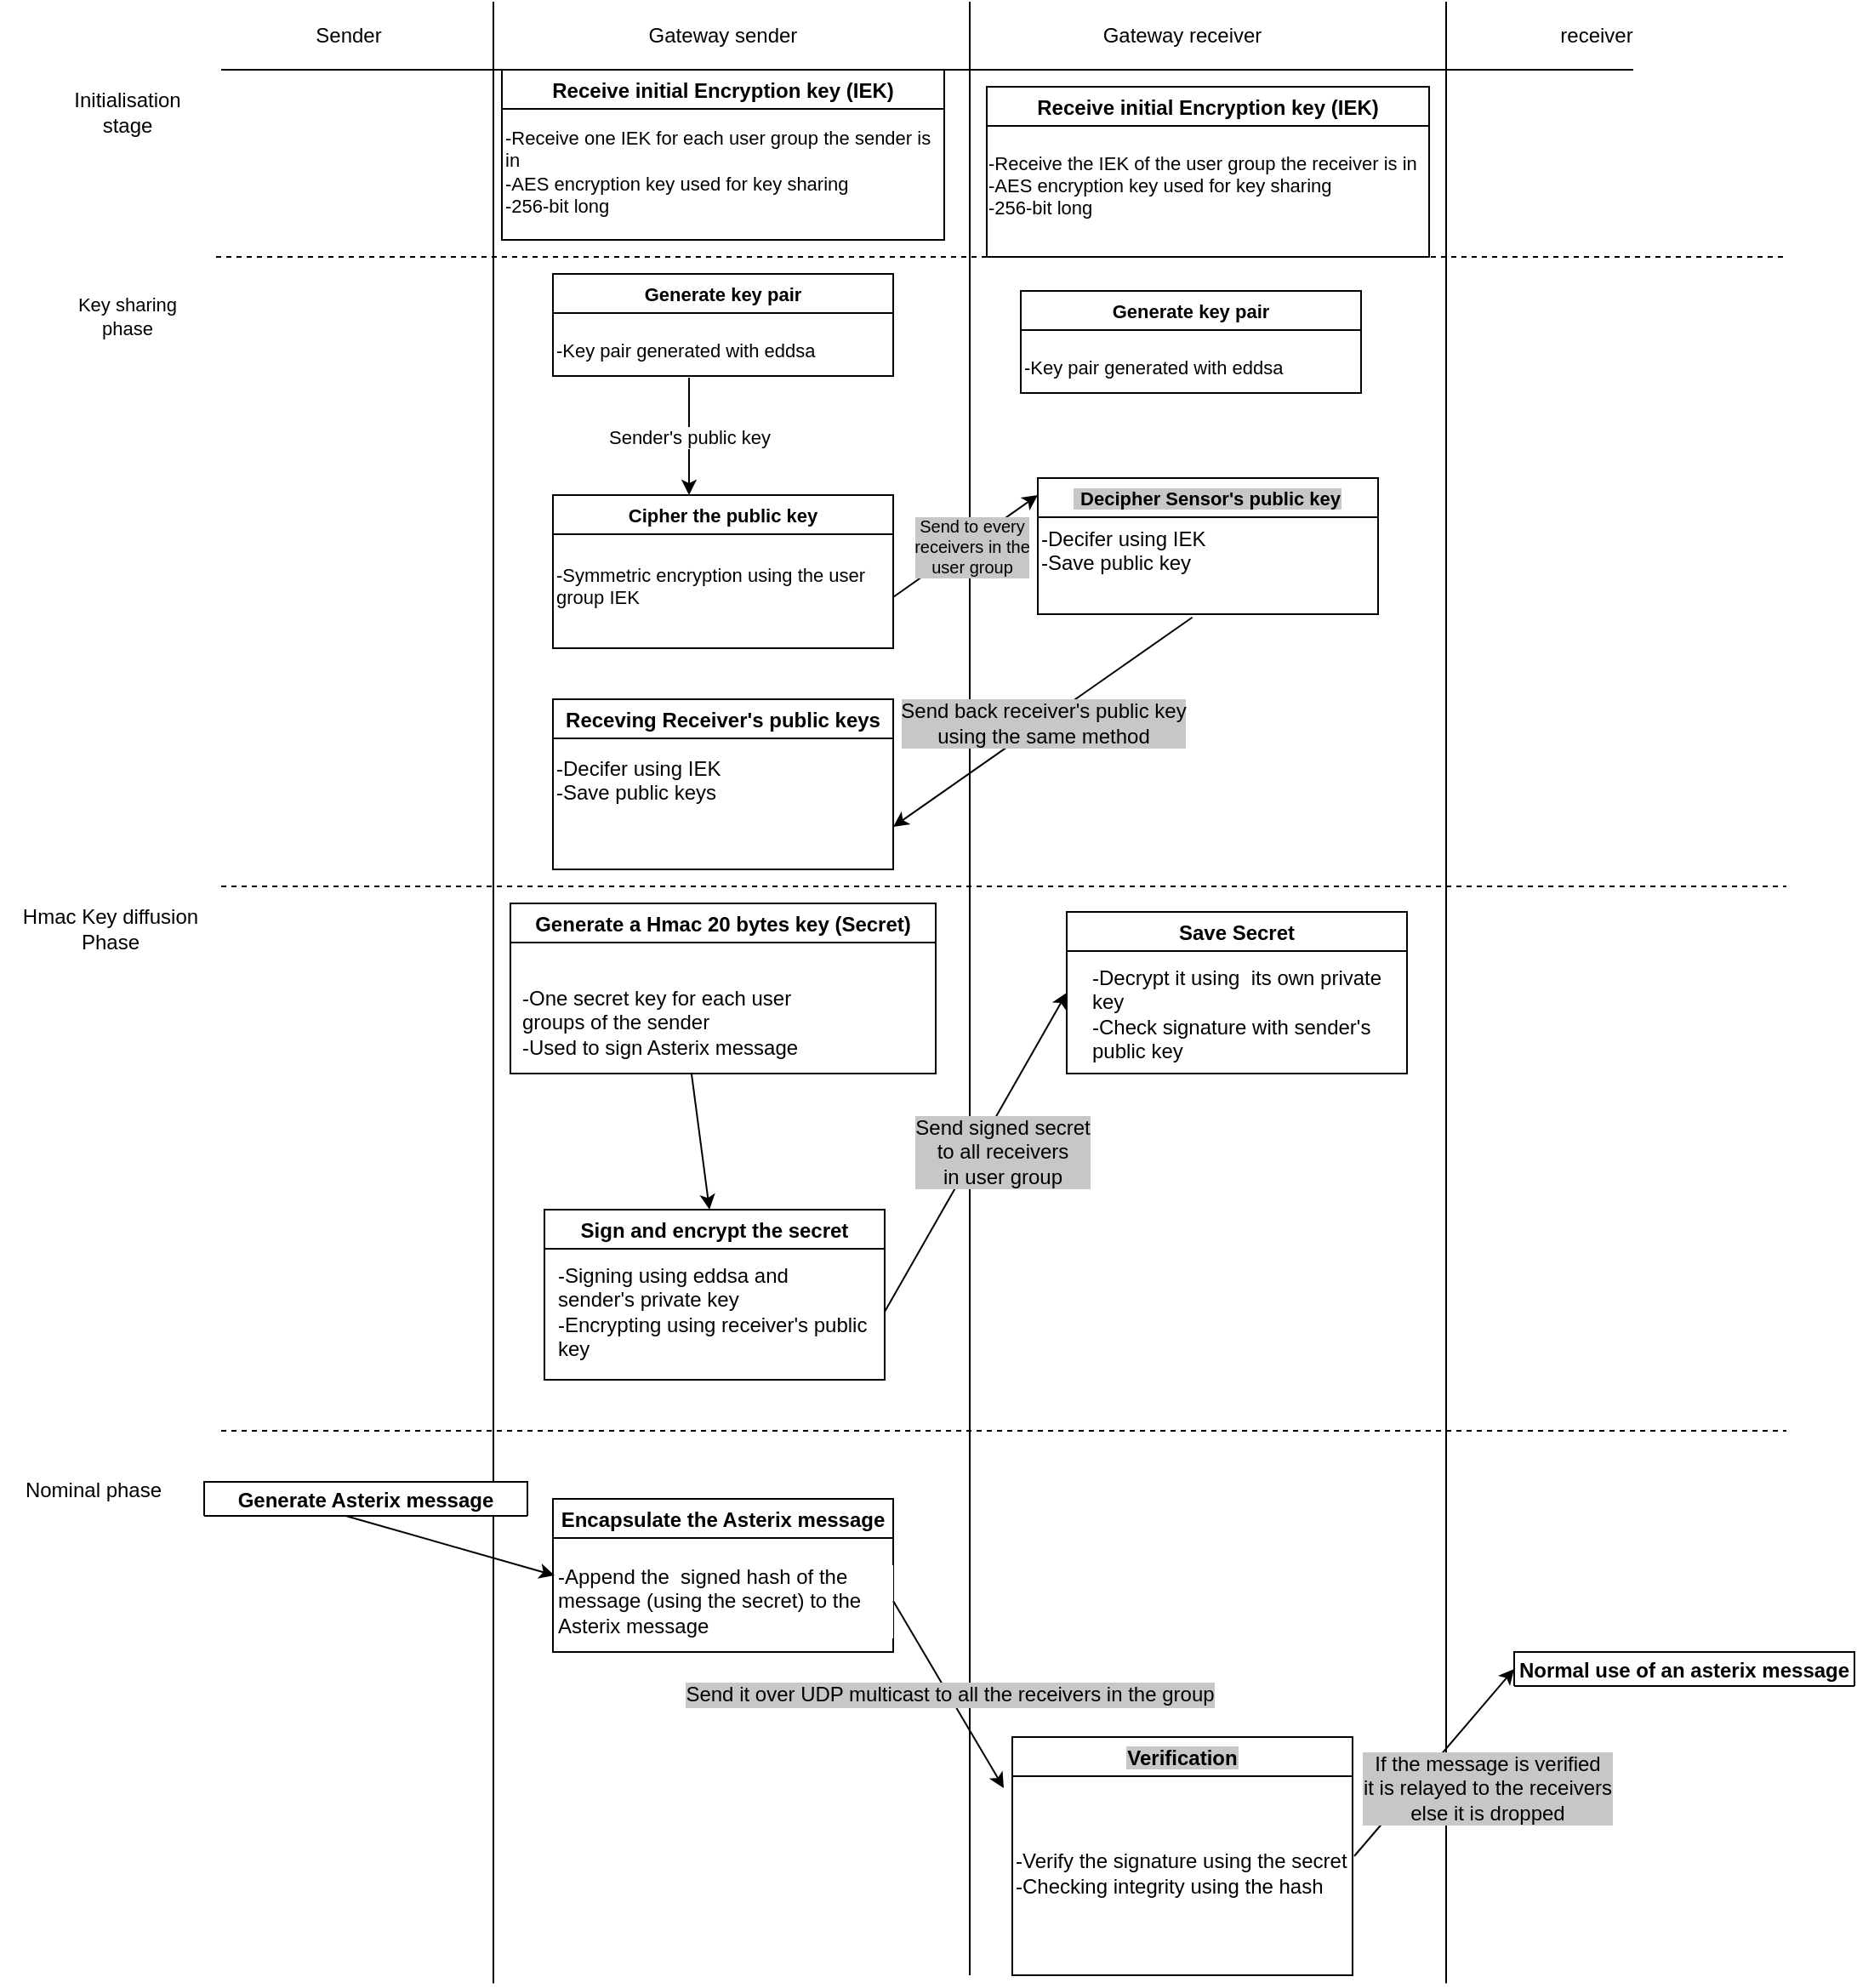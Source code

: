 <mxfile version="20.2.4"><diagram id="iCQ7XtG7sv-OnTq5nyMT" name="Page-1"><mxGraphModel dx="2048" dy="664" grid="1" gridSize="10" guides="1" tooltips="1" connect="1" arrows="1" fold="1" page="1" pageScale="1" pageWidth="827" pageHeight="1169" math="0" shadow="0"><root><mxCell id="0"/><mxCell id="1" parent="0"/><mxCell id="gn23tS8rWiOjm6b6Y2Bl-1" value="" style="endArrow=none;html=1;rounded=0;" edge="1" parent="1"><mxGeometry width="50" height="50" relative="1" as="geometry"><mxPoint x="160" y="1164.706" as="sourcePoint"/><mxPoint x="160" as="targetPoint"/></mxGeometry></mxCell><mxCell id="gn23tS8rWiOjm6b6Y2Bl-2" value="" style="endArrow=none;html=1;rounded=0;" edge="1" parent="1"><mxGeometry width="50" height="50" relative="1" as="geometry"><mxPoint x="440" y="1160" as="sourcePoint"/><mxPoint x="440" as="targetPoint"/></mxGeometry></mxCell><mxCell id="gn23tS8rWiOjm6b6Y2Bl-3" value="" style="endArrow=none;html=1;rounded=0;" edge="1" parent="1"><mxGeometry width="50" height="50" relative="1" as="geometry"><mxPoint x="720" y="1164.706" as="sourcePoint"/><mxPoint x="720" as="targetPoint"/></mxGeometry></mxCell><mxCell id="gn23tS8rWiOjm6b6Y2Bl-4" value="" style="endArrow=none;html=1;rounded=0;" edge="1" parent="1"><mxGeometry width="50" height="50" relative="1" as="geometry"><mxPoint y="40" as="sourcePoint"/><mxPoint x="830" y="40" as="targetPoint"/></mxGeometry></mxCell><mxCell id="gn23tS8rWiOjm6b6Y2Bl-5" value="Sender" style="text;html=1;strokeColor=none;fillColor=none;align=center;verticalAlign=middle;whiteSpace=wrap;rounded=0;" vertex="1" parent="1"><mxGeometry x="10" width="130" height="40" as="geometry"/></mxCell><mxCell id="gn23tS8rWiOjm6b6Y2Bl-6" value="Gateway sender" style="text;html=1;strokeColor=none;fillColor=none;align=center;verticalAlign=middle;whiteSpace=wrap;rounded=0;" vertex="1" parent="1"><mxGeometry x="230" width="130" height="40" as="geometry"/></mxCell><mxCell id="gn23tS8rWiOjm6b6Y2Bl-7" value="Gateway receiver" style="text;html=1;strokeColor=none;fillColor=none;align=center;verticalAlign=middle;whiteSpace=wrap;rounded=0;" vertex="1" parent="1"><mxGeometry x="500" width="130" height="40" as="geometry"/></mxCell><mxCell id="gn23tS8rWiOjm6b6Y2Bl-8" value="receiver" style="text;html=1;strokeColor=none;fillColor=none;align=center;verticalAlign=middle;whiteSpace=wrap;rounded=0;" vertex="1" parent="1"><mxGeometry x="697" width="223" height="40" as="geometry"/></mxCell><mxCell id="gn23tS8rWiOjm6b6Y2Bl-9" value="Initialisation stage" style="text;html=1;strokeColor=none;fillColor=none;align=center;verticalAlign=middle;whiteSpace=wrap;rounded=0;" vertex="1" parent="1"><mxGeometry x="-90" y="50" width="70" height="30" as="geometry"/></mxCell><mxCell id="gn23tS8rWiOjm6b6Y2Bl-10" value="" style="endArrow=none;dashed=1;html=1;rounded=0;" edge="1" parent="1"><mxGeometry width="50" height="50" relative="1" as="geometry"><mxPoint x="-3" y="150" as="sourcePoint"/><mxPoint x="920" y="150" as="targetPoint"/></mxGeometry></mxCell><mxCell id="gn23tS8rWiOjm6b6Y2Bl-11" value="Receive initial Encryption key (IEK)" style="swimlane;" vertex="1" parent="1"><mxGeometry x="165" y="40" width="260" height="100" as="geometry"/></mxCell><mxCell id="gn23tS8rWiOjm6b6Y2Bl-14" value="&lt;div style=&quot;font-size: 11px;&quot;&gt;&lt;font style=&quot;font-size: 11px;&quot;&gt;-Receive one IEK for each user group the sender is in&lt;/font&gt;&lt;/div&gt;&lt;div style=&quot;font-size: 11px;&quot;&gt;&lt;font style=&quot;font-size: 11px;&quot;&gt;-AES encryption key used for key sharing&lt;/font&gt;&lt;/div&gt;&lt;div style=&quot;font-size: 11px;&quot;&gt;&lt;font style=&quot;font-size: 11px;&quot;&gt;-256-bit long&lt;/font&gt;&lt;br&gt;&lt;/div&gt;" style="text;html=1;strokeColor=none;fillColor=none;align=left;verticalAlign=middle;whiteSpace=wrap;rounded=0;" vertex="1" parent="gn23tS8rWiOjm6b6Y2Bl-11"><mxGeometry y="30" width="260" height="60" as="geometry"/></mxCell><mxCell id="gn23tS8rWiOjm6b6Y2Bl-15" value="Receive initial Encryption key (IEK)" style="swimlane;" vertex="1" parent="1"><mxGeometry x="450" y="50" width="260" height="100" as="geometry"/></mxCell><mxCell id="gn23tS8rWiOjm6b6Y2Bl-16" value="&lt;div style=&quot;font-size: 11px;&quot;&gt;&lt;font style=&quot;font-size: 11px;&quot;&gt;-Receive the IEK of the user group the receiver is in&lt;/font&gt;&lt;/div&gt;&lt;div style=&quot;font-size: 11px;&quot;&gt;&lt;font style=&quot;font-size: 11px;&quot;&gt;-AES encryption key used for key sharing&lt;/font&gt;&lt;/div&gt;&lt;div style=&quot;font-size: 11px;&quot;&gt;&lt;font style=&quot;font-size: 11px;&quot;&gt;-256-bit long&lt;/font&gt;&lt;br&gt;&lt;/div&gt;" style="text;html=1;strokeColor=none;fillColor=none;align=left;verticalAlign=middle;whiteSpace=wrap;rounded=0;" vertex="1" parent="gn23tS8rWiOjm6b6Y2Bl-15"><mxGeometry x="-1" y="28" width="260" height="60" as="geometry"/></mxCell><mxCell id="gn23tS8rWiOjm6b6Y2Bl-18" value="&lt;div&gt;Key sharing&lt;br&gt;&lt;/div&gt;&lt;div&gt;phase&lt;br&gt;&lt;/div&gt;" style="text;html=1;strokeColor=none;fillColor=none;align=center;verticalAlign=middle;whiteSpace=wrap;rounded=0;fontSize=11;" vertex="1" parent="1"><mxGeometry x="-90" y="170" width="70" height="30" as="geometry"/></mxCell><mxCell id="gn23tS8rWiOjm6b6Y2Bl-26" value="Generate key pair" style="swimlane;fontSize=11;" vertex="1" parent="1"><mxGeometry x="195" y="160" width="200" height="60" as="geometry"/></mxCell><mxCell id="gn23tS8rWiOjm6b6Y2Bl-27" value="-Key pair generated with eddsa " style="text;html=1;strokeColor=none;fillColor=none;align=left;verticalAlign=middle;whiteSpace=wrap;rounded=0;fontSize=11;" vertex="1" parent="gn23tS8rWiOjm6b6Y2Bl-26"><mxGeometry y="30" width="200" height="30" as="geometry"/></mxCell><mxCell id="gn23tS8rWiOjm6b6Y2Bl-28" value="" style="endArrow=classic;html=1;rounded=0;fontSize=11;exitX=0.4;exitY=1.033;exitDx=0;exitDy=0;exitPerimeter=0;" edge="1" parent="1" source="gn23tS8rWiOjm6b6Y2Bl-27"><mxGeometry relative="1" as="geometry"><mxPoint x="280" y="310" as="sourcePoint"/><mxPoint x="275" y="290" as="targetPoint"/></mxGeometry></mxCell><mxCell id="gn23tS8rWiOjm6b6Y2Bl-29" value="Sender's public key" style="edgeLabel;resizable=0;html=1;align=center;verticalAlign=middle;fontSize=11;" connectable="0" vertex="1" parent="gn23tS8rWiOjm6b6Y2Bl-28"><mxGeometry relative="1" as="geometry"/></mxCell><mxCell id="gn23tS8rWiOjm6b6Y2Bl-30" value="Cipher the public key" style="swimlane;fontSize=11;" vertex="1" parent="1"><mxGeometry x="195" y="290" width="200" height="90" as="geometry"/></mxCell><mxCell id="gn23tS8rWiOjm6b6Y2Bl-31" value="&lt;div&gt;-Symmetric encryption using the user group IEK&lt;br&gt;&lt;/div&gt;&lt;div&gt;&lt;br&gt; &lt;/div&gt;" style="text;html=1;strokeColor=none;fillColor=none;align=left;verticalAlign=middle;whiteSpace=wrap;rounded=0;fontSize=11;" vertex="1" parent="gn23tS8rWiOjm6b6Y2Bl-30"><mxGeometry y="30" width="200" height="60" as="geometry"/></mxCell><mxCell id="gn23tS8rWiOjm6b6Y2Bl-37" value="" style="endArrow=classic;html=1;rounded=0;fontSize=11;exitX=1;exitY=0.5;exitDx=0;exitDy=0;entryX=0;entryY=0.5;entryDx=0;entryDy=0;" edge="1" parent="1" source="gn23tS8rWiOjm6b6Y2Bl-31"><mxGeometry relative="1" as="geometry"><mxPoint x="395" y="250" as="sourcePoint"/><mxPoint x="480" y="290" as="targetPoint"/></mxGeometry></mxCell><mxCell id="gn23tS8rWiOjm6b6Y2Bl-38" value="&lt;div style=&quot;font-size: 10px;&quot;&gt;&lt;font style=&quot;font-size: 10px;&quot;&gt;Send to every&lt;/font&gt;&lt;/div&gt;&lt;div style=&quot;font-size: 10px;&quot;&gt;&lt;font style=&quot;font-size: 10px;&quot;&gt;receivers in the &lt;br&gt;&lt;/font&gt;&lt;/div&gt;&lt;div style=&quot;font-size: 10px;&quot;&gt;&lt;font style=&quot;font-size: 10px;&quot;&gt;user group&lt;/font&gt;&lt;br&gt;&lt;/div&gt;" style="edgeLabel;resizable=0;html=1;align=center;verticalAlign=middle;fontSize=11;labelBackgroundColor=#C7C7C7;" connectable="0" vertex="1" parent="gn23tS8rWiOjm6b6Y2Bl-37"><mxGeometry relative="1" as="geometry"><mxPoint x="3" as="offset"/></mxGeometry></mxCell><mxCell id="gn23tS8rWiOjm6b6Y2Bl-39" value="Generate key pair" style="swimlane;fontSize=11;" vertex="1" parent="1"><mxGeometry x="470" y="170" width="200" height="60" as="geometry"/></mxCell><mxCell id="gn23tS8rWiOjm6b6Y2Bl-40" value="-Key pair generated with eddsa " style="text;html=1;strokeColor=none;fillColor=none;align=left;verticalAlign=middle;whiteSpace=wrap;rounded=0;fontSize=11;" vertex="1" parent="gn23tS8rWiOjm6b6Y2Bl-39"><mxGeometry y="30" width="200" height="30" as="geometry"/></mxCell><mxCell id="gn23tS8rWiOjm6b6Y2Bl-44" value=" Decipher Sensor's public key" style="swimlane;labelBackgroundColor=#C7C7C7;fontSize=11;align=center;" vertex="1" parent="1"><mxGeometry x="480" y="280" width="200" height="80" as="geometry"/></mxCell><mxCell id="gn23tS8rWiOjm6b6Y2Bl-47" value="&lt;div align=&quot;left&quot;&gt;-Decifer using IEK&lt;/div&gt;&lt;div align=&quot;left&quot;&gt;-Save public key&lt;br&gt;&lt;/div&gt;&amp;nbsp;" style="text;html=1;strokeColor=none;fillColor=none;align=left;verticalAlign=middle;whiteSpace=wrap;rounded=0;labelBackgroundColor=#FFFFFF;fontSize=12;" vertex="1" parent="1"><mxGeometry x="480" y="300" width="200" height="60" as="geometry"/></mxCell><mxCell id="gn23tS8rWiOjm6b6Y2Bl-48" value="Receving Receiver's public keys" style="swimlane;labelBackgroundColor=#FFFFFF;fontSize=12;" vertex="1" parent="1"><mxGeometry x="195" y="410" width="200" height="100" as="geometry"/></mxCell><mxCell id="gn23tS8rWiOjm6b6Y2Bl-56" value="&lt;div align=&quot;left&quot;&gt;-Decifer using IEK&lt;/div&gt;&lt;div align=&quot;left&quot;&gt;-Save public keys&lt;br&gt;&lt;/div&gt;&amp;nbsp;" style="text;html=1;strokeColor=none;fillColor=none;align=left;verticalAlign=middle;whiteSpace=wrap;rounded=0;labelBackgroundColor=#FFFFFF;fontSize=12;" vertex="1" parent="gn23tS8rWiOjm6b6Y2Bl-48"><mxGeometry y="20" width="200" height="70" as="geometry"/></mxCell><mxCell id="gn23tS8rWiOjm6b6Y2Bl-54" value="" style="endArrow=classic;html=1;rounded=0;fontSize=12;exitX=0.454;exitY=1.031;exitDx=0;exitDy=0;exitPerimeter=0;entryX=1;entryY=0.75;entryDx=0;entryDy=0;" edge="1" parent="1" source="gn23tS8rWiOjm6b6Y2Bl-47" target="gn23tS8rWiOjm6b6Y2Bl-48"><mxGeometry relative="1" as="geometry"><mxPoint x="620" y="390" as="sourcePoint"/><mxPoint x="400" y="500" as="targetPoint"/></mxGeometry></mxCell><mxCell id="gn23tS8rWiOjm6b6Y2Bl-55" value="&lt;div&gt;Send back receiver's public key &lt;br&gt;&lt;/div&gt;&lt;div&gt;using the same method&lt;/div&gt;" style="edgeLabel;resizable=0;html=1;align=center;verticalAlign=middle;labelBackgroundColor=#C7C7C7;fontSize=12;" connectable="0" vertex="1" parent="gn23tS8rWiOjm6b6Y2Bl-54"><mxGeometry relative="1" as="geometry"/></mxCell><mxCell id="gn23tS8rWiOjm6b6Y2Bl-57" value="" style="endArrow=none;dashed=1;html=1;rounded=0;fontSize=12;" edge="1" parent="1"><mxGeometry width="50" height="50" relative="1" as="geometry"><mxPoint y="520" as="sourcePoint"/><mxPoint x="920" y="520" as="targetPoint"/></mxGeometry></mxCell><mxCell id="gn23tS8rWiOjm6b6Y2Bl-59" value="&lt;div&gt;&lt;span style=&quot;&quot;&gt;Hmac Key diffusion Phase&lt;/span&gt;&lt;/div&gt;" style="text;html=1;strokeColor=none;fillColor=none;align=center;verticalAlign=middle;whiteSpace=wrap;rounded=0;labelBackgroundColor=#FFFFFF;fontSize=12;" vertex="1" parent="1"><mxGeometry x="-120" y="530" width="110" height="30" as="geometry"/></mxCell><mxCell id="gn23tS8rWiOjm6b6Y2Bl-60" value="Generate a Hmac 20 bytes key (Secret)" style="swimlane;labelBackgroundColor=#FFFFFF;fontSize=12;" vertex="1" parent="1"><mxGeometry x="170" y="530" width="250" height="100" as="geometry"/></mxCell><mxCell id="gn23tS8rWiOjm6b6Y2Bl-61" value="&lt;div&gt;-One secret key for each user groups of the sender&lt;/div&gt;&lt;div&gt;-Used to sign Asterix message&lt;br&gt;&lt;/div&gt;" style="text;html=1;strokeColor=none;fillColor=none;align=left;verticalAlign=middle;whiteSpace=wrap;rounded=0;labelBackgroundColor=#FFFFFF;fontSize=12;" vertex="1" parent="gn23tS8rWiOjm6b6Y2Bl-60"><mxGeometry x="5" y="40" width="195" height="60" as="geometry"/></mxCell><mxCell id="gn23tS8rWiOjm6b6Y2Bl-62" value="" style="endArrow=classic;html=1;rounded=0;fontSize=12;" edge="1" parent="1" source="gn23tS8rWiOjm6b6Y2Bl-61"><mxGeometry relative="1" as="geometry"><mxPoint x="410" y="470" as="sourcePoint"/><mxPoint x="287" y="710" as="targetPoint"/></mxGeometry></mxCell><mxCell id="gn23tS8rWiOjm6b6Y2Bl-68" value="Sign and encrypt the secret" style="swimlane;labelBackgroundColor=#FFFFFF;fontSize=12;" vertex="1" parent="1"><mxGeometry x="190" y="710" width="200" height="100" as="geometry"/></mxCell><mxCell id="gn23tS8rWiOjm6b6Y2Bl-69" value="&lt;div&gt;-Signing using eddsa and sender's private key&lt;/div&gt;&lt;div&gt;-Encrypting using receiver's public key&lt;br&gt;&lt;/div&gt;" style="text;html=1;strokeColor=none;fillColor=none;align=left;verticalAlign=middle;whiteSpace=wrap;rounded=0;labelBackgroundColor=#FFFFFF;fontSize=12;" vertex="1" parent="gn23tS8rWiOjm6b6Y2Bl-68"><mxGeometry x="6" y="30" width="185" height="60" as="geometry"/></mxCell><mxCell id="gn23tS8rWiOjm6b6Y2Bl-71" value="" style="endArrow=classic;html=1;rounded=0;fontSize=12;entryX=0;entryY=0.5;entryDx=0;entryDy=0;" edge="1" parent="1" target="gn23tS8rWiOjm6b6Y2Bl-73"><mxGeometry relative="1" as="geometry"><mxPoint x="390" y="770" as="sourcePoint"/><mxPoint x="490" y="660" as="targetPoint"/></mxGeometry></mxCell><mxCell id="gn23tS8rWiOjm6b6Y2Bl-72" value="&lt;div&gt;Send signed secret&lt;/div&gt;&lt;div&gt;to all receivers &lt;br&gt;&lt;/div&gt;&lt;div&gt;in user group&lt;br&gt;&lt;/div&gt;" style="edgeLabel;resizable=0;html=1;align=center;verticalAlign=middle;labelBackgroundColor=#C7C7C7;fontSize=12;" connectable="0" vertex="1" parent="gn23tS8rWiOjm6b6Y2Bl-71"><mxGeometry relative="1" as="geometry"><mxPoint x="15" as="offset"/></mxGeometry></mxCell><mxCell id="gn23tS8rWiOjm6b6Y2Bl-73" value="Save Secret" style="swimlane;labelBackgroundColor=#FFFFFF;fontSize=12;" vertex="1" parent="1"><mxGeometry x="497" y="535" width="200" height="95" as="geometry"/></mxCell><mxCell id="gn23tS8rWiOjm6b6Y2Bl-74" value="&lt;div&gt;-Decrypt it using&amp;nbsp; its own private key&lt;/div&gt;&lt;div&gt;-Check signature with sender's public key&lt;br&gt;&lt;/div&gt;" style="text;html=1;strokeColor=none;fillColor=none;align=left;verticalAlign=middle;whiteSpace=wrap;rounded=0;labelBackgroundColor=#FFFFFF;fontSize=12;" vertex="1" parent="gn23tS8rWiOjm6b6Y2Bl-73"><mxGeometry x="13" y="30" width="177" height="60" as="geometry"/></mxCell><mxCell id="gn23tS8rWiOjm6b6Y2Bl-75" value="" style="endArrow=none;dashed=1;html=1;rounded=0;fontSize=12;" edge="1" parent="1"><mxGeometry width="50" height="50" relative="1" as="geometry"><mxPoint y="840" as="sourcePoint"/><mxPoint x="920" y="840" as="targetPoint"/></mxGeometry></mxCell><mxCell id="gn23tS8rWiOjm6b6Y2Bl-77" value="Nominal phase" style="text;html=1;strokeColor=none;fillColor=none;align=center;verticalAlign=middle;whiteSpace=wrap;rounded=0;labelBackgroundColor=#FFFFFF;fontSize=12;" vertex="1" parent="1"><mxGeometry x="-130" y="860" width="110" height="30" as="geometry"/></mxCell><mxCell id="gn23tS8rWiOjm6b6Y2Bl-78" value="Generate Asterix message" style="swimlane;labelBackgroundColor=#FFFFFF;fontSize=12;" vertex="1" collapsed="1" parent="1"><mxGeometry x="-10" y="870" width="190" height="20" as="geometry"><mxRectangle x="-10" y="870" width="160" height="30" as="alternateBounds"/></mxGeometry></mxCell><mxCell id="gn23tS8rWiOjm6b6Y2Bl-79" value="" style="endArrow=classic;html=1;rounded=0;fontSize=12;exitX=0.438;exitY=1;exitDx=0;exitDy=0;exitPerimeter=0;entryX=0;entryY=0.25;entryDx=0;entryDy=0;" edge="1" parent="1" source="gn23tS8rWiOjm6b6Y2Bl-78" target="gn23tS8rWiOjm6b6Y2Bl-82"><mxGeometry relative="1" as="geometry"><mxPoint x="60" y="920" as="sourcePoint"/><mxPoint x="190" y="950" as="targetPoint"/></mxGeometry></mxCell><mxCell id="gn23tS8rWiOjm6b6Y2Bl-81" value="Encapsulate the Asterix message" style="swimlane;labelBackgroundColor=#FFFFFF;fontSize=12;" vertex="1" parent="1"><mxGeometry x="195" y="880" width="200" height="90" as="geometry"/></mxCell><mxCell id="gn23tS8rWiOjm6b6Y2Bl-82" value="&lt;div&gt;-Append the&amp;nbsp; signed hash of the message (using the secret) to the Asterix message&lt;/div&gt;" style="text;html=1;strokeColor=none;fillColor=none;align=left;verticalAlign=middle;whiteSpace=wrap;rounded=0;labelBackgroundColor=#FFFFFF;fontSize=12;" vertex="1" parent="gn23tS8rWiOjm6b6Y2Bl-81"><mxGeometry x="1" y="30" width="199" height="60" as="geometry"/></mxCell><mxCell id="gn23tS8rWiOjm6b6Y2Bl-83" value="" style="endArrow=classic;html=1;rounded=0;fontSize=12;exitX=1;exitY=0.5;exitDx=0;exitDy=0;" edge="1" parent="1" source="gn23tS8rWiOjm6b6Y2Bl-82"><mxGeometry relative="1" as="geometry"><mxPoint x="240" y="820" as="sourcePoint"/><mxPoint x="460" y="1050" as="targetPoint"/></mxGeometry></mxCell><mxCell id="gn23tS8rWiOjm6b6Y2Bl-84" value="Send it over UDP multicast to all the receivers in the group" style="edgeLabel;resizable=0;html=1;align=center;verticalAlign=middle;labelBackgroundColor=#C7C7C7;fontSize=12;" connectable="0" vertex="1" parent="gn23tS8rWiOjm6b6Y2Bl-83"><mxGeometry relative="1" as="geometry"/></mxCell><mxCell id="gn23tS8rWiOjm6b6Y2Bl-85" value="Verification" style="swimlane;labelBackgroundColor=#C7C7C7;fontSize=12;startSize=23;" vertex="1" parent="1"><mxGeometry x="465" y="1020" width="200" height="140" as="geometry"/></mxCell><mxCell id="gn23tS8rWiOjm6b6Y2Bl-88" value="&lt;div&gt;-Verify the signature using the secret&lt;/div&gt;&lt;div&gt;&lt;span style=&quot;&quot;&gt;-Checking integrity using the hash &lt;br&gt;&lt;/span&gt;&lt;/div&gt;" style="text;html=1;strokeColor=none;fillColor=none;align=left;verticalAlign=middle;whiteSpace=wrap;rounded=0;labelBackgroundColor=#FFFFFF;fontSize=12;" vertex="1" parent="gn23tS8rWiOjm6b6Y2Bl-85"><mxGeometry y="30" width="200" height="100" as="geometry"/></mxCell><mxCell id="gn23tS8rWiOjm6b6Y2Bl-92" value="" style="endArrow=classic;html=1;rounded=0;fontSize=12;exitX=1;exitY=0.5;exitDx=0;exitDy=0;" edge="1" parent="1"><mxGeometry relative="1" as="geometry"><mxPoint x="666" y="1090" as="sourcePoint"/><mxPoint x="760" y="980" as="targetPoint"/></mxGeometry></mxCell><mxCell id="gn23tS8rWiOjm6b6Y2Bl-93" value="&lt;div&gt;If the message is verified&lt;/div&gt;&lt;div&gt;it is relayed to the receivers&lt;/div&gt;&lt;div&gt;else it is dropped&lt;br&gt;&lt;/div&gt;" style="edgeLabel;resizable=0;html=1;align=center;verticalAlign=middle;labelBackgroundColor=#C7C7C7;fontSize=12;" connectable="0" vertex="1" parent="gn23tS8rWiOjm6b6Y2Bl-92"><mxGeometry relative="1" as="geometry"><mxPoint x="31" y="15" as="offset"/></mxGeometry></mxCell><mxCell id="gn23tS8rWiOjm6b6Y2Bl-94" value="Normal use of an asterix message" style="swimlane;labelBackgroundColor=#FFFFFF;fontSize=12;" vertex="1" parent="1"><mxGeometry x="760" y="970" width="200" height="20" as="geometry"/></mxCell></root></mxGraphModel></diagram></mxfile>